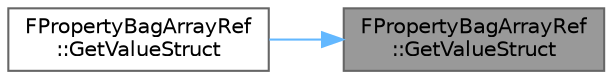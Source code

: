 digraph "FPropertyBagArrayRef::GetValueStruct"
{
 // INTERACTIVE_SVG=YES
 // LATEX_PDF_SIZE
  bgcolor="transparent";
  edge [fontname=Helvetica,fontsize=10,labelfontname=Helvetica,labelfontsize=10];
  node [fontname=Helvetica,fontsize=10,shape=box,height=0.2,width=0.4];
  rankdir="RL";
  Node1 [id="Node000001",label="FPropertyBagArrayRef\l::GetValueStruct",height=0.2,width=0.4,color="gray40", fillcolor="grey60", style="filled", fontcolor="black",tooltip=" "];
  Node1 -> Node2 [id="edge1_Node000001_Node000002",dir="back",color="steelblue1",style="solid",tooltip=" "];
  Node2 [id="Node000002",label="FPropertyBagArrayRef\l::GetValueStruct",height=0.2,width=0.4,color="grey40", fillcolor="white", style="filled",URL="$d5/dd6/classFPropertyBagArrayRef.html#a353826d7755c599b9f59b019525b8268",tooltip=" "];
}
